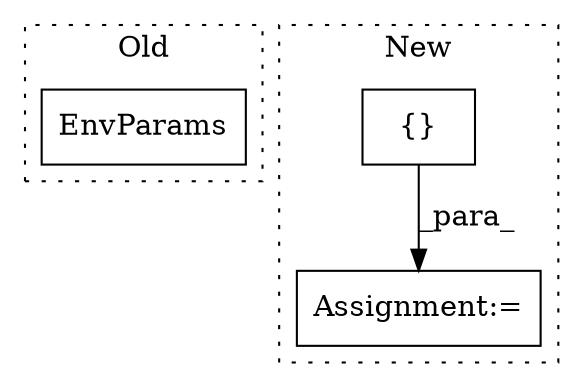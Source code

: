 digraph G {
subgraph cluster0 {
1 [label="EnvParams" a="32" s="1201,1280" l="10,1" shape="box"];
label = "Old";
style="dotted";
}
subgraph cluster1 {
2 [label="{}" a="4" s="1300,1324" l="1,1" shape="box"];
3 [label="Assignment:=" a="7" s="1262" l="1" shape="box"];
label = "New";
style="dotted";
}
2 -> 3 [label="_para_"];
}